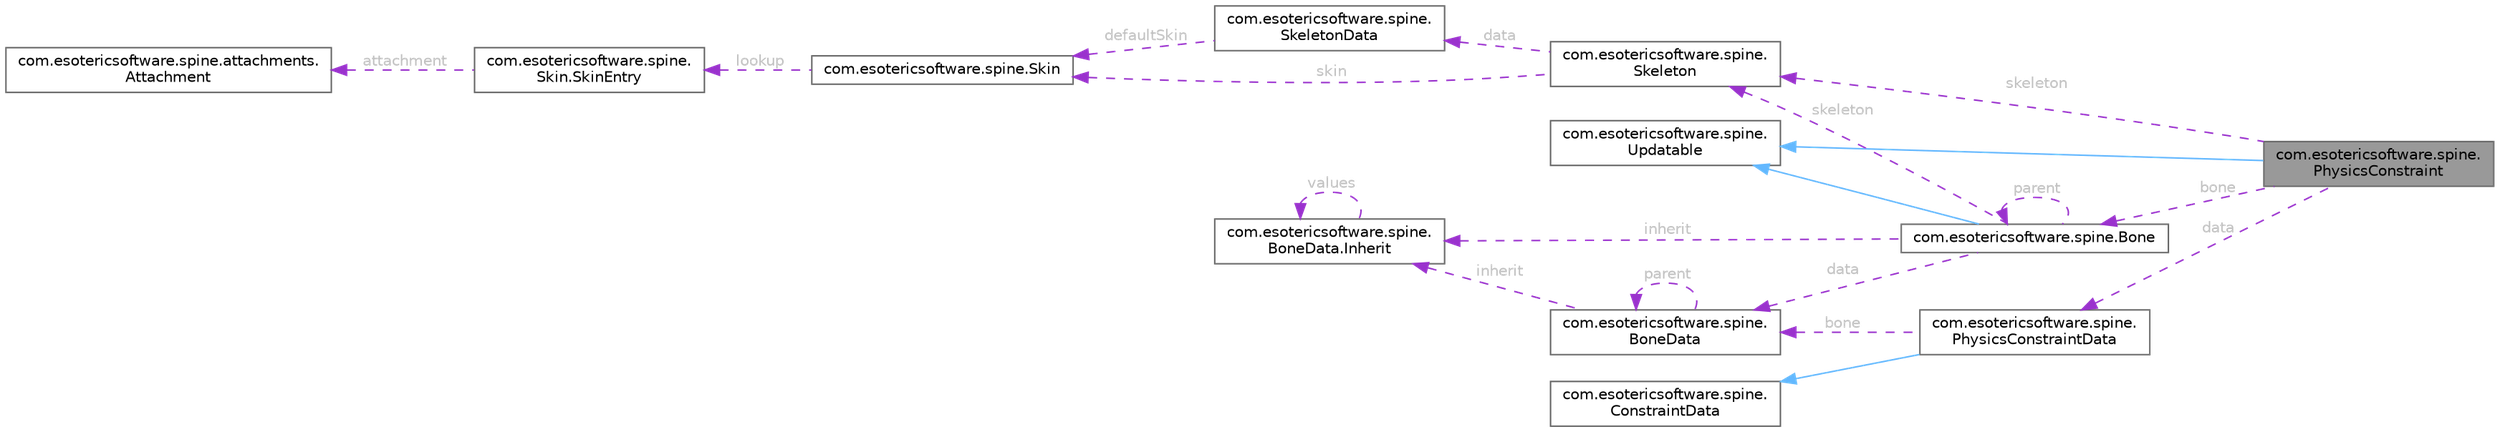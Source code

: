 digraph "com.esotericsoftware.spine.PhysicsConstraint"
{
 // LATEX_PDF_SIZE
  bgcolor="transparent";
  edge [fontname=Helvetica,fontsize=10,labelfontname=Helvetica,labelfontsize=10];
  node [fontname=Helvetica,fontsize=10,shape=box,height=0.2,width=0.4];
  rankdir="LR";
  Node1 [id="Node000001",label="com.esotericsoftware.spine.\lPhysicsConstraint",height=0.2,width=0.4,color="gray40", fillcolor="grey60", style="filled", fontcolor="black",tooltip=" "];
  Node2 -> Node1 [id="edge20_Node000001_Node000002",dir="back",color="steelblue1",style="solid",tooltip=" "];
  Node2 [id="Node000002",label="com.esotericsoftware.spine.\lUpdatable",height=0.2,width=0.4,color="gray40", fillcolor="white", style="filled",URL="$interfacecom_1_1esotericsoftware_1_1spine_1_1_updatable.html",tooltip=" "];
  Node3 -> Node1 [id="edge21_Node000001_Node000003",dir="back",color="darkorchid3",style="dashed",tooltip=" ",label=" data",fontcolor="grey" ];
  Node3 [id="Node000003",label="com.esotericsoftware.spine.\lPhysicsConstraintData",height=0.2,width=0.4,color="gray40", fillcolor="white", style="filled",URL="$classcom_1_1esotericsoftware_1_1spine_1_1_physics_constraint_data.html",tooltip=" "];
  Node4 -> Node3 [id="edge22_Node000003_Node000004",dir="back",color="steelblue1",style="solid",tooltip=" "];
  Node4 [id="Node000004",label="com.esotericsoftware.spine.\lConstraintData",height=0.2,width=0.4,color="gray40", fillcolor="white", style="filled",URL="$classcom_1_1esotericsoftware_1_1spine_1_1_constraint_data.html",tooltip=" "];
  Node5 -> Node3 [id="edge23_Node000003_Node000005",dir="back",color="darkorchid3",style="dashed",tooltip=" ",label=" bone",fontcolor="grey" ];
  Node5 [id="Node000005",label="com.esotericsoftware.spine.\lBoneData",height=0.2,width=0.4,color="gray40", fillcolor="white", style="filled",URL="$classcom_1_1esotericsoftware_1_1spine_1_1_bone_data.html",tooltip=" "];
  Node5 -> Node5 [id="edge24_Node000005_Node000005",dir="back",color="darkorchid3",style="dashed",tooltip=" ",label=" parent",fontcolor="grey" ];
  Node6 -> Node5 [id="edge25_Node000005_Node000006",dir="back",color="darkorchid3",style="dashed",tooltip=" ",label=" inherit",fontcolor="grey" ];
  Node6 [id="Node000006",label="com.esotericsoftware.spine.\lBoneData.Inherit",height=0.2,width=0.4,color="gray40", fillcolor="white", style="filled",URL="$enumcom_1_1esotericsoftware_1_1spine_1_1_bone_data_1_1_inherit.html",tooltip=" "];
  Node6 -> Node6 [id="edge26_Node000006_Node000006",dir="back",color="darkorchid3",style="dashed",tooltip=" ",label=" values",fontcolor="grey" ];
  Node7 -> Node1 [id="edge27_Node000001_Node000007",dir="back",color="darkorchid3",style="dashed",tooltip=" ",label=" bone",fontcolor="grey" ];
  Node7 [id="Node000007",label="com.esotericsoftware.spine.Bone",height=0.2,width=0.4,color="gray40", fillcolor="white", style="filled",URL="$classcom_1_1esotericsoftware_1_1spine_1_1_bone.html",tooltip=" "];
  Node2 -> Node7 [id="edge28_Node000007_Node000002",dir="back",color="steelblue1",style="solid",tooltip=" "];
  Node5 -> Node7 [id="edge29_Node000007_Node000005",dir="back",color="darkorchid3",style="dashed",tooltip=" ",label=" data",fontcolor="grey" ];
  Node8 -> Node7 [id="edge30_Node000007_Node000008",dir="back",color="darkorchid3",style="dashed",tooltip=" ",label=" skeleton",fontcolor="grey" ];
  Node8 [id="Node000008",label="com.esotericsoftware.spine.\lSkeleton",height=0.2,width=0.4,color="gray40", fillcolor="white", style="filled",URL="$classcom_1_1esotericsoftware_1_1spine_1_1_skeleton.html",tooltip=" "];
  Node9 -> Node8 [id="edge31_Node000008_Node000009",dir="back",color="darkorchid3",style="dashed",tooltip=" ",label=" data",fontcolor="grey" ];
  Node9 [id="Node000009",label="com.esotericsoftware.spine.\lSkeletonData",height=0.2,width=0.4,color="gray40", fillcolor="white", style="filled",URL="$classcom_1_1esotericsoftware_1_1spine_1_1_skeleton_data.html",tooltip=" "];
  Node10 -> Node9 [id="edge32_Node000009_Node000010",dir="back",color="darkorchid3",style="dashed",tooltip=" ",label=" defaultSkin",fontcolor="grey" ];
  Node10 [id="Node000010",label="com.esotericsoftware.spine.Skin",height=0.2,width=0.4,color="gray40", fillcolor="white", style="filled",URL="$classcom_1_1esotericsoftware_1_1spine_1_1_skin.html",tooltip=" "];
  Node11 -> Node10 [id="edge33_Node000010_Node000011",dir="back",color="darkorchid3",style="dashed",tooltip=" ",label=" lookup",fontcolor="grey" ];
  Node11 [id="Node000011",label="com.esotericsoftware.spine.\lSkin.SkinEntry",height=0.2,width=0.4,color="gray40", fillcolor="white", style="filled",URL="$classcom_1_1esotericsoftware_1_1spine_1_1_skin_1_1_skin_entry.html",tooltip=" "];
  Node12 -> Node11 [id="edge34_Node000011_Node000012",dir="back",color="darkorchid3",style="dashed",tooltip=" ",label=" attachment",fontcolor="grey" ];
  Node12 [id="Node000012",label="com.esotericsoftware.spine.attachments.\lAttachment",height=0.2,width=0.4,color="gray40", fillcolor="white", style="filled",URL="$classcom_1_1esotericsoftware_1_1spine_1_1attachments_1_1_attachment.html",tooltip=" "];
  Node10 -> Node8 [id="edge35_Node000008_Node000010",dir="back",color="darkorchid3",style="dashed",tooltip=" ",label=" skin",fontcolor="grey" ];
  Node7 -> Node7 [id="edge36_Node000007_Node000007",dir="back",color="darkorchid3",style="dashed",tooltip=" ",label=" parent",fontcolor="grey" ];
  Node6 -> Node7 [id="edge37_Node000007_Node000006",dir="back",color="darkorchid3",style="dashed",tooltip=" ",label=" inherit",fontcolor="grey" ];
  Node8 -> Node1 [id="edge38_Node000001_Node000008",dir="back",color="darkorchid3",style="dashed",tooltip=" ",label=" skeleton",fontcolor="grey" ];
}

